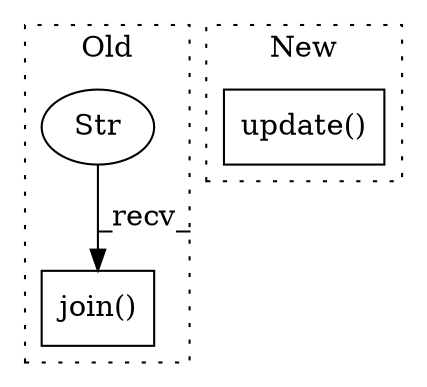 digraph G {
subgraph cluster0 {
1 [label="join()" a="75" s="8279,8291" l="9,48" shape="box"];
3 [label="Str" a="66" s="8279" l="3" shape="ellipse"];
label = "Old";
style="dotted";
}
subgraph cluster1 {
2 [label="update()" a="75" s="8170,8230" l="16,1" shape="box"];
label = "New";
style="dotted";
}
3 -> 1 [label="_recv_"];
}